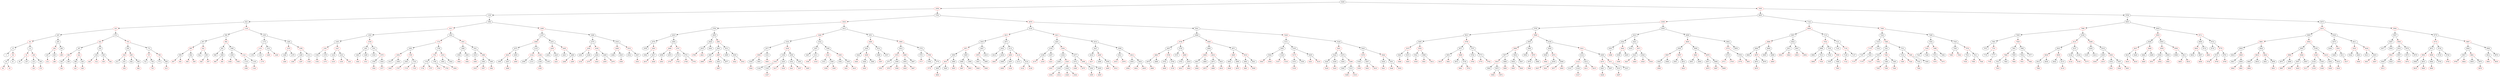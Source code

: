 digraph{
5458 [color=black]
5458->2556
5458->7655
2556 [color=red]
2556->1339
2556->3792
7655 [color=red]
7655->6855
7655->8796
1339 [color=black]
1339->823
1339->1992
3792 [color=black]
3792->3034
3792->4678
6855 [color=black]
6855->6358
6855->7142
8796 [color=black]
8796->8403
8796->9470
823 [color=black]
823->323
823->1145
1992 [color=black]
1992->1611
1992->2289
3034 [color=red]
3034->2784
3034->3412
4678 [color=red]
4678->4144
4678->5041
6358 [color=red]
6358->5795
6358->6550
7142 [color=black]
7142->6958
7142->7406
8403 [color=black]
8403->7986
8403->8629
9470 [color=black]
9470->9233
9470->9582
323 [color=red]
323->205
323->572
1145 [color=red]
1145->958
1145->1250
1611 [color=red]
1611->1452
1611->1852
2289 [color=red]
2289->2197
2289->2486
2784 [color=black]
2784->2633
2784->2855
3412 [color=black]
3412->3266
3412->3551
4144 [color=black]
4144->4011
4144->4411
5041 [color=black]
5041->4846
5041->5226
5795 [color=black]
5795->5613
5795->5989
6550 [color=black]
6550->6412
6550->6699
6958 [color=red]
6958->6907
6958->7110
7406 [color=red]
7406->7224
7406->7498
7986 [color=red]
7986->7809
7986->8180
8629 [color=black]
8629->8503
8629->8711
9233 [color=red]
9233->8965
9233->9326
9582 [color=red]
9582->9507
9582->9779
205 [color=black]
205->84
205->285
572 [color=black]
572->442
572->703
958 [color=black]
958->907
958->994
1250 [color=black]
1250->1172
1250->1280
1452 [color=black]
1452->1405
1452->1538
1852 [color=black]
1852->1733
1852->1901
2197 [color=black]
2197->2096
2197->2251
2486 [color=black]
2486->2370
2486->2530
2633 [color=black]
2633->2576
2633->2694
2855 [color=black]
2855->2828
2855->2981
3266 [color=red]
3266->3104
3266->3322
3551 [color=black]
3551->3480
3551->3694
4011 [color=red]
4011->3935
4011->4071
4411 [color=red]
4411->4261
4411->4514
4846 [color=black]
4846->4746
4846->4946
5226 [color=red]
5226->5131
5226->5329
5613 [color=black]
5613->5495
5613->5756
5989 [color=red]
5989->5955
5989->6100
6412 [color=black]
6412->6392
6412->6421
6699 [color=black]
6699->6645
6699->6802
6907 [color=black]
6907->6886
6907->6924
7110 [color=black]
7110->7032
7110->7121
7224 [color=black]
7224->7216
7224->7286
7498 [color=black]
7498->7454
7498->7520
7809 [color=black]
7809->7681
7809->7929
8180 [color=black]
8180->8131
8180->8286
8503 [color=red]
8503->8446
8503->8593
8711 [color=red]
8711->8690
8711->8723
8965 [color=black]
8965->8881
8965->9052
9326 [color=black]
9326->9275
9326->9411
9507 [color=black]
9507->9497
9507->9565
9779 [color=black]
9779->9715
9779->9887
84 [color=red]
84->15
84->112
285 [color=black]
285->262
285->286
442 [color=red]
442->387
442->529
703 [color=red]
703->659
703->772
907 [color=black]
907->895
907->932
994 [color=red]
994->961
994->1066
1172 [color=black]
1172->1151
1172->1233
1280 [color=black]
1280->1276
1280->1298
1405 [color=black]
1405->1361
1405->1427
1538 [color=red]
1538->1481
1538->1551
1733 [color=red]
1733->1692
1733->1796
1901 [color=red]
1901->1886
1901->1921
2096 [color=red]
2096->2075
2096->2135
2251 [color=black]
2251->2205
2251->2265
2370 [color=black]
2370->2300
2370->2438
2530 [color=black]
2530->2499
2530->2533
2576 [color=black]
2576->2558
2576->2583
2694 [color=black]
2694->2668
2694->2747
2828 [color=black]
2828->2816
2828->2844
2981 [color=red]
2981->2903
2981->3013
3104 [color=black]
3104->3077
3104->3238
3322 [color=black]
3322->3297
3322->3386
3480 [color=red]
3480->3445
3480->3514
3694 [color=red]
3694->3614
3694->3753
3935 [color=black]
3935->3871
3935->4007
4071 [color=black]
4071->4022
4071->4112
4261 [color=black]
4261->4194
4261->4354
4514 [color=black]
4514->4427
4514->4586
4746 [color=red]
4746->4697
4746->4759
4946 [color=red]
4946->4866
4946->4971
5131 [color=black]
5131->5083
5131->5195
5329 [color=black]
5329->5261
5329->5420
5495 [color=black]
5495->5470
5495->5554
5756 [color=red]
5756->5671
5756->5767
5955 [color=black]
5955->5898
5955->5960
6100 [color=black]
6100->6008
6100->6221
6392 [color=black]
6392->6391
6392->6402
6421 [color=black]
6421->6416
6421->6471
6645 [color=red]
6645->6582
6645->6668
6802 [color=black]
6802->6774
6802->6850
6886 [color=red]
6886->6866
6886->6896
6924 [color=black]
6924->6911
6924->6947
7032 [color=red]
7032->6988
7032->7035
7121 [color=black]
7121->7120
7121->7134
7216 [color=black]
7216->7178
7216->7218
7286 [color=red]
7286->7261
7286->7331
7454 [color=black]
7454->7430
7454->7488
7520 [color=black]
7520->7500
7520->7576
7681 [color=black]
7681->7672
7681->7751
7929 [color=red]
7929->7891
7929->7968
8131 [color=red]
8131->8043
8131->8157
8286 [color=red]
8286->8200
8286->8319
8446 [color=black]
8446->8437
8446->8468
8593 [color=black]
8593->8559
8593->8599
8690 [color=black]
8690->8645
8690->8710
8723 [color=black]
8723->8718
8723->8778
8881 [color=red]
8881->8826
8881->8926
9052 [color=red]
9052->8993
9052->9198
9275 [color=black]
9275->9246
9275->9301
9411 [color=black]
9411->9353
9411->9428
9497 [color=black]
9497->9477
9497->9505
9565 [color=red]
9565->9553
9565->9576
9715 [color=red]
9715->9672
9715->9726
9887 [color=red]
9887->9846
9887->9968
15 [color=black]
15->3
15->58
112 [color=black]
112->91
112->148
262 [color=red]
262->247
262->283
286 [color=black]
286->299
387 [color=black]
387->360
387->422
529 [color=black]
529->455
529->548
659 [color=black]
659->625
659->665
772 [color=black]
772->727
772->796
895 [color=red]
895->859
895->904
932 [color=red]
932->922
932->950
961 [color=black]
961->960
961->969
1066 [color=black]
1066->1009
1066->1121
1151 [color=red]
1151->1150
1151->1161
1233 [color=black]
1233->1200
1233->1240
1276 [color=red]
1276->1266
1276->1279
1298 [color=red]
1298->1285
1298->1311
1361 [color=red]
1361->1356
1361->1376
1427 [color=red]
1427->1418
1427->1433
1481 [color=black]
1481->1463
1481->1489
1551 [color=black]
1551->1543
1551->1575
1692 [color=black]
1692->1652
1692->1709
1796 [color=black]
1796->1761
1796->1810
1886 [color=black]
1886->1856
1886->1893
1921 [color=black]
1921->1910
1921->1968
2075 [color=black]
2075->2023
2075->2093
2135 [color=black]
2135->2124
2135->2184
2205 [color=red]
2205->2202
2205->2225
2265 [color=red]
2265->2261
2265->2280
2300 [color=red]
2300->2293
2300->2328
2438 [color=red]
2438->2404
2438->2460
2499 [color=red]
2499->2496
2499->2525
2533 [color=red]
2533->2532
2533->2547
2558 [color=black]
2583 [color=red]
2583->2582
2583->2617
2668 [color=red]
2668->2658
2668->2674
2747 [color=red]
2747->2716
2747->2751
2816 [color=black]
2816->2799
2816->2821
2844 [color=black]
2903 [color=black]
2903->2867
2903->2967
3013 [color=black]
3013->2995
3013->3030
3077 [color=black]
3077->3050
3077->3101
3238 [color=red]
3238->3198
3238->3259
3297 [color=black]
3297->3287
3297->3311
3386 [color=black]
3386->3341
3386->3393
3445 [color=black]
3445->3442
3445->3459
3514 [color=black]
3514->3486
3514->3537
3614 [color=black]
3614->3572
3614->3680
3753 [color=black]
3753->3751
3753->3768
3871 [color=red]
3871->3850
3871->3905
4007 [color=black]
4007->3976
4007->4010
4022 [color=black]
4022->4014
4022->4038
4112 [color=black]
4112->4093
4112->4116
4194 [color=black]
4194->4188
4194->4257
4354 [color=red]
4354->4302
4354->4377
4427 [color=black]
4427->4418
4427->4490
4586 [color=black]
4586->4521
4586->4612
4697 [color=black]
4697->4683
4697->4706
4759 [color=black]
4759->4747
4759->4808
4866 [color=black]
4866->4858
4866->4916
4971 [color=black]
4971->4965
4971->5010
5083 [color=black]
5083->5044
5083->5128
5195 [color=black]
5195->5175
5195->5205
5261 [color=red]
5261->5242
5261->5274
5420 [color=black]
5420->5376
5420->5444
5470 [color=red]
5470->5463
5470->5474
5554 [color=red]
5554->5541
5554->5588
5671 [color=black]
5671->5651
5671->5689
5767 [color=black]
5767->5762
5767->5773
5898 [color=red]
5898->5877
5898->5934
5960 [color=black]
5960->5959
5960->5979
6008 [color=black]
6008->6000
6008->6072
6221 [color=red]
6221->6132
6221->6290
6391 [color=black]
6391->6386
6402 [color=red]
6402->6399
6402->6405
6416 [color=black]
6471 [color=red]
6471->6431
6471->6526
6582 [color=black]
6582->6567
6582->6597
6668 [color=black]
6668->6661
6668->6676
6774 [color=red]
6774->6719
6774->6793
6850 [color=black]
6866 [color=black]
6866->6863
6866->6875
6896 [color=black]
6896->6895
6896->6898
6911 [color=black]
6911->6910
6911->6923
6947 [color=black]
6947->6933
6947->6952
6988 [color=black]
6988->6983
6988->7013
7035 [color=black]
7035->7034
7035->7059
7120 [color=black]
7134 [color=red]
7134->7129
7134->7137
7178 [color=red]
7178->7167
7178->7201
7218 [color=black]
7261 [color=black]
7261->7253
7261->7281
7331 [color=black]
7331->7314
7331->7385
7430 [color=red]
7430->7423
7430->7446
7488 [color=red]
7488->7472
7488->7492
7500 [color=black]
7500->7499
7500->7504
7576 [color=red]
7576->7531
7576->7611
7672 [color=black]
7751 [color=red]
7751->7735
7751->7777
7891 [color=black]
7891->7860
7891->7905
7968 [color=black]
7968->7934
7968->7977
8043 [color=black]
8043->8036
8043->8050
8157 [color=black]
8157->8140
8157->8164
8200 [color=black]
8200->8187
8200->8212
8319 [color=black]
8319->8305
8319->8363
8437 [color=red]
8437->8415
8437->8440
8468 [color=red]
8468->8462
8468->8489
8559 [color=red]
8559->8545
8559->8583
8599 [color=red]
8599->8596
8599->8611
8645 [color=red]
8645->8630
8645->8657
8710 [color=black]
8710->8691
8718 [color=black]
8778 [color=red]
8778->8727
8778->8791
8826 [color=black]
8826->8818
8826->8829
8926 [color=black]
8926->8910
8926->8942
8993 [color=black]
8993->8982
8993->9046
9198 [color=black]
9198->9148
9198->9218
9246 [color=black]
9301 [color=red]
9301->9280
9301->9311
9353 [color=red]
9353->9344
9353->9403
9428 [color=red]
9428->9413
9428->9453
9477 [color=black]
9505 [color=black]
9553 [color=black]
9553->9523
9553->9557
9576 [color=black]
9576->9573
9576->9578
9672 [color=black]
9672->9593
9672->9698
9726 [color=black]
9726->9718
9726->9746
9846 [color=black]
9846->9837
9846->9861
9968 [color=black]
9968->9912
9968->9974
3 [color=black]
58 [color=red]
58->40
58->61
91 [color=red]
91->90
91->107
148 [color=red]
148->123
148->188
247 [color=black]
247->212
283 [color=black]
283->280
299 [color=red]
360 [color=red]
360->340
360->385
422 [color=red]
422->396
422->440
455 [color=black]
455->448
455->512
548 [color=black]
548->539
548->562
625 [color=red]
625->611
625->631
665 [color=red]
665->662
665->694
727 [color=red]
727->721
727->758
796 [color=red]
796->773
796->808
859 [color=black]
859->857
859->891
904 [color=black]
904->900
904->905
922 [color=black]
950 [color=black]
950->940
950->957
960 [color=black]
969 [color=black]
969->965
969->981
1009 [color=black]
1009->1008
1009->1058
1121 [color=red]
1121->1118
1121->1139
1150 [color=black]
1161 [color=black]
1161->1170
1200 [color=red]
1240 [color=red]
1266 [color=black]
1266->1260
1279 [color=black]
1285 [color=black]
1285->1284
1285->1297
1311 [color=black]
1311->1326
1356 [color=black]
1356->1354
1376 [color=black]
1376->1373
1418 [color=black]
1418->1419
1433 [color=black]
1433->1430
1433->1441
1463 [color=black]
1463->1464
1489 [color=black]
1489->1531
1543 [color=black]
1575 [color=red]
1575->1559
1575->1604
1652 [color=red]
1652->1613
1652->1658
1709 [color=red]
1709->1693
1709->1724
1761 [color=red]
1761->1742
1761->1780
1810 [color=red]
1810->1800
1810->1844
1856 [color=black]
1856->1882
1893 [color=black]
1893->1892
1910 [color=black]
1910->1905
1968 [color=red]
1968->1946
1968->1985
2023 [color=red]
2023->1995
2023->2047
2093 [color=black]
2093->2085
2124 [color=red]
2124->2099
2124->2131
2184 [color=red]
2184->2166
2184->2190
2202 [color=black]
2225 [color=black]
2225->2221
2261 [color=black]
2280 [color=black]
2280->2268
2280->2285
2293 [color=black]
2328 [color=black]
2328->2318
2404 [color=black]
2404->2375
2404->2424
2460 [color=black]
2460->2455
2460->2476
2496 [color=black]
2525 [color=black]
2525->2508
2532 [color=black]
2547 [color=black]
2547->2543
2582 [color=black]
2617 [color=black]
2617->2615
2617->2628
2658 [color=black]
2658->2643
2674 [color=black]
2716 [color=black]
2716->2703
2716->2726
2751 [color=black]
2751->2748
2751->2754
2799 [color=red]
2821 [color=red]
2867 [color=black]
2867->2866
2867->2900
2967 [color=red]
2967->2943
2967->2977
2995 [color=black]
3030 [color=black]
3030->3022
3030->3032
3050 [color=red]
3050->3038
3050->3061
3101 [color=black]
3101->3093
3198 [color=black]
3198->3163
3198->3220
3259 [color=black]
3259->3252
3259->3263
3287 [color=black]
3311 [color=black]
3311->3306
3311->3318
3341 [color=red]
3341->3331
3341->3380
3393 [color=red]
3393->3392
3393->3405
3442 [color=black]
3442->3440
3459 [color=red]
3459->3446
3459->3466
3486 [color=black]
3486->3507
3537 [color=black]
3572 [color=red]
3572->3571
3572->3596
3680 [color=red]
3680->3655
3680->3687
3751 [color=black]
3751->3717
3768 [color=red]
3768->3766
3768->3770
3850 [color=black]
3850->3815
3850->3869
3905 [color=black]
3905->3898
3905->3908
3976 [color=red]
3976->3947
3976->3995
4010 [color=black]
4014 [color=black]
4038 [color=black]
4038->4063
4093 [color=red]
4093->4088
4093->4097
4116 [color=red]
4116->4113
4116->4124
4188 [color=black]
4188->4175
4188->4193
4257 [color=black]
4257->4221
4302 [color=black]
4302->4290
4302->4320
4377 [color=black]
4377->4372
4377->4398
4418 [color=black]
4418->4417
4490 [color=red]
4490->4486
4490->4506
4521 [color=black]
4521->4515
4521->4579
4612 [color=red]
4612->4593
4612->4624
4683 [color=red]
4683->4679
4683->4688
4706 [color=red]
4706->4702
4706->4708
4747 [color=black]
4808 [color=red]
4808->4763
4808->4818
4858 [color=red]
4858->4851
4858->4860
4916 [color=red]
4916->4873
4916->4923
4965 [color=red]
4965->4964
4965->4966
5010 [color=red]
5010->4983
5010->5021
5044 [color=black]
5044->5043
5044->5054
5128 [color=black]
5128->5107
5128->5130
5175 [color=red]
5175->5153
5175->5189
5205 [color=black]
5205->5201
5205->5219
5242 [color=black]
5242->5240
5242->5249
5274 [color=black]
5274->5264
5274->5296
5376 [color=red]
5376->5346
5376->5407
5444 [color=red]
5444->5426
5444->5451
5463 [color=black]
5463->5466
5474 [color=black]
5474->5493
5541 [color=black]
5541->5539
5588 [color=black]
5588->5561
5588->5612
5651 [color=black]
5651->5615
5651->5661
5689 [color=red]
5689->5672
5689->5739
5762 [color=black]
5762->5764
5773 [color=black]
5773->5770
5773->5782
5877 [color=black]
5877->5816
5877->5896
5934 [color=black]
5934->5928
5934->5947
5959 [color=black]
5979 [color=red]
5979->5976
5979->5986
6000 [color=black]
6000->5994
6072 [color=red]
6072->6039
6072->6086
6132 [color=black]
6132->6122
6132->6212
6290 [color=black]
6290->6275
6290->6311
6386 [color=red]
6399 [color=black]
6399->6398
6405 [color=black]
6431 [color=black]
6431->6427
6431->6463
6526 [color=black]
6526->6520
6526->6538
6567 [color=red]
6567->6562
6567->6568
6597 [color=red]
6597->6591
6597->6612
6661 [color=red]
6661->6651
6661->6664
6676 [color=red]
6676->6671
6676->6688
6719 [color=black]
6719->6711
6719->6745
6793 [color=black]
6793->6776
6793->6801
6863 [color=black]
6875 [color=red]
6875->6874
6875->6878
6895 [color=black]
6898 [color=black]
6898->6905
6910 [color=red]
6923 [color=red]
6933 [color=red]
6952 [color=red]
6983 [color=black]
7013 [color=black]
7013->6994
7013->7030
7034 [color=black]
7059 [color=red]
7059->7055
7059->7088
7129 [color=black]
7129->7132
7137 [color=black]
7167 [color=black]
7167->7175
7201 [color=black]
7201->7179
7253 [color=black]
7253->7231
7253->7254
7281 [color=red]
7281->7266
7281->7285
7314 [color=black]
7314->7295
7314->7320
7385 [color=red]
7385->7352
7385->7400
7423 [color=black]
7446 [color=black]
7472 [color=black]
7472->7470
7472->7473
7492 [color=black]
7499 [color=red]
7504 [color=red]
7531 [color=black]
7531->7539
7611 [color=black]
7611->7590
7611->7646
7735 [color=black]
7777 [color=black]
7777->7765
7860 [color=red]
7860->7812
7860->7883
7905 [color=black]
7905->7894
7934 [color=black]
7934->7931
7934->7946
7977 [color=black]
8036 [color=red]
8036->8012
8036->8038
8050 [color=red]
8050->8044
8050->8115
8140 [color=black]
8140->8134
8140->8156
8164 [color=black]
8164->8173
8187 [color=black]
8212 [color=black]
8305 [color=black]
8305->8304
8305->8315
8363 [color=red]
8363->8352
8363->8367
8415 [color=black]
8415->8410
8415->8418
8440 [color=black]
8462 [color=black]
8462->8465
8489 [color=black]
8545 [color=black]
8545->8531
8545->8552
8583 [color=black]
8583->8581
8596 [color=black]
8611 [color=black]
8611->8603
8611->8619
8630 [color=black]
8657 [color=black]
8657->8656
8691 [color=red]
8727 [color=black]
8727->8726
8727->8759
8791 [color=black]
8791->8795
8818 [color=black]
8829 [color=red]
8829->8827
8829->8856
8910 [color=red]
8910->8892
8910->8918
8942 [color=red]
8942->8941
8942->8958
8982 [color=red]
8982->8973
8982->8989
9046 [color=red]
9046->9007
9046->9047
9148 [color=red]
9148->9126
9148->9180
9218 [color=red]
9218->9202
9218->9232
9280 [color=black]
9311 [color=black]
9311->9317
9344 [color=black]
9403 [color=black]
9403->9408
9413 [color=black]
9453 [color=black]
9453->9451
9453->9457
9523 [color=red]
9523->9509
9523->9525
9557 [color=black]
9557->9554
9573 [color=black]
9573->9574
9578 [color=black]
9593 [color=red]
9593->9586
9593->9633
9698 [color=red]
9698->9684
9698->9700
9718 [color=black]
9746 [color=black]
9746->9750
9837 [color=black]
9837->9785
9837->9844
9861 [color=red]
9861->9855
9861->9870
9912 [color=black]
9912->9891
9912->9935
9974 [color=black]
40 [color=black]
40->36
40->45
61 [color=black]
90 [color=black]
107 [color=black]
123 [color=black]
123->120
188 [color=black]
188->176
212 [color=red]
280 [color=red]
340 [color=black]
340->324
385 [color=black]
396 [color=black]
396->421
440 [color=black]
440->426
448 [color=red]
512 [color=red]
539 [color=red]
562 [color=red]
611 [color=black]
631 [color=black]
631->652
662 [color=black]
694 [color=black]
694->682
721 [color=black]
758 [color=black]
758->730
773 [color=black]
808 [color=black]
808->813
857 [color=red]
891 [color=red]
900 [color=red]
905 [color=red]
940 [color=red]
957 [color=red]
965 [color=red]
981 [color=red]
1008 [color=red]
1058 [color=red]
1118 [color=black]
1118->1080
1139 [color=black]
1139->1142
1170 [color=red]
1260 [color=red]
1284 [color=red]
1297 [color=red]
1326 [color=red]
1354 [color=red]
1373 [color=red]
1419 [color=red]
1430 [color=red]
1441 [color=red]
1464 [color=red]
1531 [color=red]
1559 [color=black]
1559->1562
1604 [color=black]
1604->1577
1613 [color=black]
1658 [color=black]
1658->1663
1693 [color=black]
1693->1707
1724 [color=black]
1724->1719
1724->1725
1742 [color=black]
1742->1734
1742->1757
1780 [color=black]
1780->1763
1780->1783
1800 [color=black]
1800->1804
1844 [color=black]
1882 [color=red]
1892 [color=red]
1905 [color=red]
1946 [color=black]
1946->1933
1946->1957
1985 [color=black]
1985->1982
1995 [color=black]
2047 [color=black]
2047->2066
2085 [color=red]
2099 [color=black]
2131 [color=black]
2166 [color=black]
2166->2160
2190 [color=black]
2221 [color=red]
2268 [color=red]
2285 [color=red]
2318 [color=red]
2375 [color=red]
2424 [color=red]
2455 [color=red]
2476 [color=red]
2508 [color=red]
2543 [color=red]
2615 [color=red]
2628 [color=red]
2643 [color=red]
2703 [color=red]
2726 [color=red]
2748 [color=red]
2754 [color=red]
2866 [color=red]
2900 [color=red]
2943 [color=black]
2943->2907
2977 [color=black]
3022 [color=red]
3032 [color=red]
3038 [color=black]
3038->3044
3061 [color=black]
3093 [color=red]
3163 [color=red]
3163->3146
3163->3190
3220 [color=black]
3220->3217
3220->3236
3252 [color=black]
3252->3241
3252->3257
3263 [color=black]
3263->3265
3306 [color=red]
3318 [color=red]
3331 [color=black]
3380 [color=black]
3380->3356
3380->3385
3392 [color=black]
3405 [color=black]
3405->3401
3405->3410
3440 [color=red]
3446 [color=black]
3446->3450
3466 [color=black]
3507 [color=red]
3571 [color=black]
3571->3553
3596 [color=black]
3596->3574
3596->3598
3655 [color=black]
3655->3629
3655->3667
3687 [color=black]
3717 [color=red]
3766 [color=black]
3770 [color=black]
3770->3774
3815 [color=red]
3815->3800
3815->3849
3869 [color=black]
3869->3855
3898 [color=black]
3898->3897
3898->3903
3908 [color=black]
3908->3928
3947 [color=black]
3947->3946
3995 [color=black]
4063 [color=red]
4088 [color=black]
4097 [color=black]
4097->4094
4097->4104
4113 [color=black]
4124 [color=black]
4124->4122
4124->4126
4175 [color=red]
4193 [color=red]
4221 [color=red]
4290 [color=black]
4290->4301
4320 [color=red]
4320->4309
4320->4329
4372 [color=black]
4372->4368
4372->4375
4398 [color=red]
4398->4392
4398->4409
4417 [color=red]
4486 [color=black]
4506 [color=black]
4506->4495
4506->4512
4515 [color=red]
4579 [color=red]
4593 [color=black]
4593->4594
4624 [color=black]
4624->4622
4624->4639
4679 [color=black]
4679->4680
4688 [color=black]
4702 [color=black]
4702->4699
4708 [color=black]
4708->4729
4763 [color=black]
4818 [color=black]
4818->4814
4818->4842
4851 [color=black]
4851->4848
4860 [color=black]
4873 [color=black]
4873->4872
4873->4888
4923 [color=black]
4923->4919
4964 [color=black]
4964->4948
4966 [color=black]
4966->4970
4983 [color=black]
4983->4981
4983->5008
5021 [color=black]
5043 [color=red]
5054 [color=red]
5107 [color=red]
5130 [color=red]
5153 [color=black]
5153->5159
5189 [color=black]
5201 [color=red]
5219 [color=red]
5240 [color=black]
5240->5229
5249 [color=black]
5249->5243
5264 [color=black]
5296 [color=red]
5296->5282
5296->5315
5346 [color=black]
5346->5359
5407 [color=black]
5407->5403
5407->5410
5426 [color=black]
5426->5441
5451 [color=black]
5451->5446
5451->5454
5466 [color=red]
5493 [color=red]
5539 [color=red]
5561 [color=red]
5612 [color=red]
5615 [color=red]
5661 [color=red]
5672 [color=black]
5739 [color=black]
5739->5691
5739->5753
5764 [color=red]
5770 [color=red]
5782 [color=red]
5816 [color=red]
5816->5804
5816->5870
5896 [color=black]
5896->5890
5928 [color=black]
5928->5905
5928->5929
5947 [color=black]
5976 [color=black]
5976->5962
5986 [color=black]
5994 [color=red]
6039 [color=black]
6039->6027
6039->6041
6086 [color=black]
6086->6077
6086->6093
6122 [color=red]
6122->6101
6122->6128
6212 [color=black]
6212->6211
6212->6215
6275 [color=red]
6275->6261
6275->6287
6311 [color=red]
6311->6310
6311->6327
6398 [color=red]
6427 [color=red]
6463 [color=red]
6520 [color=red]
6538 [color=red]
6562 [color=black]
6562->6560
6568 [color=black]
6591 [color=black]
6612 [color=black]
6612->6623
6651 [color=black]
6664 [color=black]
6671 [color=black]
6671->6670
6688 [color=black]
6688->6687
6688->6689
6711 [color=red]
6745 [color=red]
6776 [color=red]
6801 [color=red]
6874 [color=black]
6874->6870
6878 [color=black]
6905 [color=red]
6994 [color=red]
7030 [color=red]
7055 [color=black]
7088 [color=black]
7088->7093
7132 [color=red]
7175 [color=red]
7179 [color=red]
7231 [color=red]
7254 [color=red]
7266 [color=black]
7266->7263
7266->7280
7285 [color=black]
7285->7284
7295 [color=red]
7320 [color=red]
7352 [color=black]
7352->7384
7400 [color=black]
7470 [color=red]
7473 [color=red]
7539 [color=red]
7590 [color=red]
7646 [color=red]
7765 [color=red]
7812 [color=black]
7812->7810
7883 [color=black]
7894 [color=red]
7931 [color=red]
7946 [color=red]
8012 [color=black]
8012->7994
8038 [color=black]
8044 [color=black]
8115 [color=black]
8115->8118
8134 [color=red]
8156 [color=red]
8173 [color=red]
8304 [color=red]
8315 [color=red]
8352 [color=black]
8352->8321
8367 [color=black]
8367->8364
8367->8401
8410 [color=red]
8418 [color=red]
8465 [color=red]
8531 [color=red]
8552 [color=red]
8581 [color=red]
8603 [color=red]
8619 [color=red]
8656 [color=red]
8726 [color=red]
8759 [color=red]
8795 [color=red]
8827 [color=black]
8856 [color=black]
8856->8842
8856->8861
8892 [color=black]
8892->8894
8918 [color=black]
8941 [color=black]
8958 [color=black]
8958->8951
8973 [color=black]
8989 [color=black]
8989->8987
9007 [color=black]
9007->9003
9007->9025
9047 [color=black]
9126 [color=black]
9126->9117
9126->9139
9180 [color=black]
9180->9186
9202 [color=black]
9202->9206
9232 [color=black]
9232->9230
9317 [color=red]
9408 [color=red]
9451 [color=red]
9457 [color=red]
9509 [color=black]
9509->9513
9525 [color=black]
9554 [color=red]
9574 [color=red]
9586 [color=black]
9633 [color=black]
9633->9619
9633->9660
9684 [color=black]
9684->9690
9700 [color=black]
9750 [color=red]
9785 [color=red]
9844 [color=red]
9855 [color=black]
9870 [color=black]
9870->9876
9891 [color=red]
9935 [color=red]
36 [color=red]
45 [color=red]
120 [color=red]
176 [color=red]
324 [color=red]
421 [color=red]
426 [color=red]
652 [color=red]
682 [color=red]
730 [color=red]
813 [color=red]
1080 [color=red]
1142 [color=red]
1562 [color=red]
1577 [color=red]
1663 [color=red]
1707 [color=red]
1719 [color=red]
1725 [color=red]
1734 [color=red]
1757 [color=red]
1763 [color=red]
1783 [color=red]
1804 [color=red]
1933 [color=red]
1957 [color=red]
1982 [color=red]
2066 [color=red]
2160 [color=red]
2907 [color=red]
3044 [color=red]
3146 [color=black]
3190 [color=black]
3190->3167
3217 [color=red]
3236 [color=red]
3241 [color=red]
3257 [color=red]
3265 [color=red]
3356 [color=red]
3385 [color=red]
3401 [color=red]
3410 [color=red]
3450 [color=red]
3553 [color=red]
3574 [color=red]
3598 [color=red]
3629 [color=red]
3667 [color=red]
3774 [color=red]
3800 [color=black]
3800->3804
3849 [color=black]
3855 [color=red]
3897 [color=red]
3903 [color=red]
3928 [color=red]
3946 [color=red]
4094 [color=red]
4104 [color=red]
4122 [color=red]
4126 [color=red]
4301 [color=red]
4309 [color=black]
4309->4304
4309->4312
4329 [color=black]
4329->4328
4329->4344
4368 [color=red]
4375 [color=red]
4392 [color=black]
4392->4385
4409 [color=black]
4409->4405
4495 [color=red]
4512 [color=red]
4594 [color=red]
4622 [color=red]
4639 [color=red]
4680 [color=red]
4699 [color=red]
4729 [color=red]
4814 [color=red]
4842 [color=red]
4848 [color=red]
4872 [color=red]
4888 [color=red]
4919 [color=red]
4948 [color=red]
4970 [color=red]
4981 [color=red]
5008 [color=red]
5159 [color=red]
5229 [color=red]
5243 [color=red]
5282 [color=black]
5315 [color=black]
5315->5299
5315->5318
5359 [color=red]
5403 [color=red]
5410 [color=red]
5441 [color=red]
5446 [color=red]
5454 [color=red]
5691 [color=red]
5753 [color=red]
5804 [color=black]
5870 [color=black]
5870->5856
5870->5872
5890 [color=red]
5905 [color=red]
5929 [color=red]
5962 [color=red]
6027 [color=red]
6041 [color=red]
6077 [color=red]
6093 [color=red]
6101 [color=black]
6128 [color=black]
6128->6127
6211 [color=red]
6215 [color=red]
6261 [color=black]
6261->6248
6287 [color=black]
6310 [color=black]
6310->6297
6327 [color=black]
6560 [color=red]
6623 [color=red]
6670 [color=red]
6687 [color=red]
6689 [color=red]
6870 [color=red]
7093 [color=red]
7263 [color=red]
7280 [color=red]
7284 [color=red]
7384 [color=red]
7810 [color=red]
7994 [color=red]
8118 [color=red]
8321 [color=red]
8364 [color=red]
8401 [color=red]
8842 [color=red]
8861 [color=red]
8894 [color=red]
8951 [color=red]
8987 [color=red]
9003 [color=red]
9025 [color=red]
9117 [color=red]
9139 [color=red]
9186 [color=red]
9206 [color=red]
9230 [color=red]
9513 [color=red]
9619 [color=red]
9660 [color=red]
9690 [color=red]
9876 [color=red]
3167 [color=red]
3804 [color=red]
4304 [color=red]
4312 [color=red]
4328 [color=red]
4344 [color=red]
4385 [color=red]
4405 [color=red]
5299 [color=red]
5318 [color=red]
5856 [color=red]
5872 [color=red]
6127 [color=red]
6248 [color=red]
6297 [color=red]
}